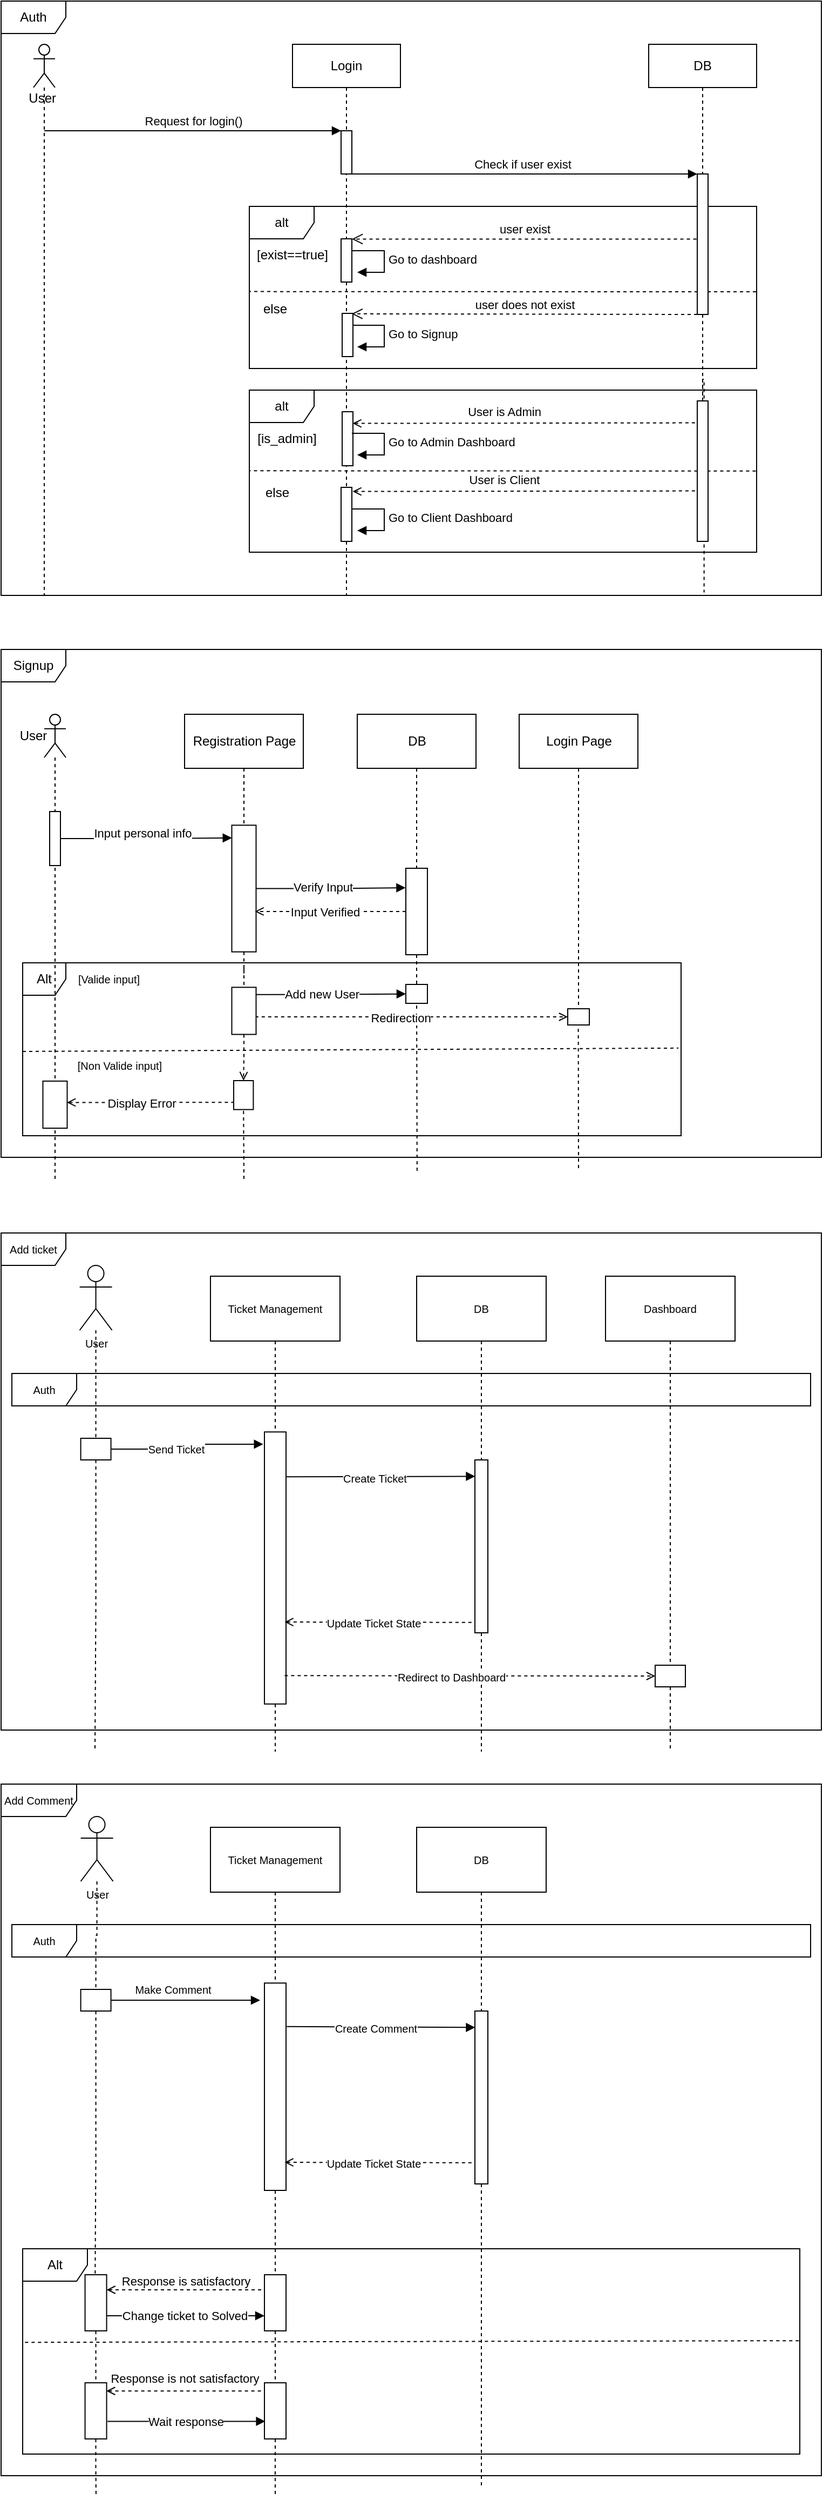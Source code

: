 <mxfile version="17.2.4" type="device"><diagram id="D93yoGIzsNj-QPoRx5Q-" name="Page-1"><mxGraphModel dx="1224" dy="961" grid="1" gridSize="10" guides="1" tooltips="1" connect="1" arrows="1" fold="1" page="1" pageScale="1" pageWidth="850" pageHeight="1100" math="0" shadow="0"><root><mxCell id="0"/><mxCell id="1" parent="0"/><mxCell id="fr99R5YtHrhZd5OjPUCi-148" value="" style="edgeStyle=orthogonalEdgeStyle;rounded=0;orthogonalLoop=1;jettySize=auto;html=1;dashed=1;fontSize=10;startArrow=none;startFill=0;endArrow=none;endFill=0;strokeWidth=1;" parent="1" source="fr99R5YtHrhZd5OjPUCi-134" target="fr99R5YtHrhZd5OjPUCi-147" edge="1"><mxGeometry relative="1" as="geometry"><mxPoint x="127" y="1780" as="targetPoint"/><mxPoint x="126.783" y="1270" as="sourcePoint"/></mxGeometry></mxCell><mxCell id="fr99R5YtHrhZd5OjPUCi-135" value="Add ticket" style="shape=umlFrame;whiteSpace=wrap;html=1;fontSize=10;" parent="1" vertex="1"><mxGeometry x="40" y="1180" width="760" height="460" as="geometry"/></mxCell><mxCell id="fr99R5YtHrhZd5OjPUCi-160" value="" style="endArrow=block;html=1;rounded=0;fontSize=10;strokeWidth=1;entryX=0.023;entryY=0.095;entryDx=0;entryDy=0;entryPerimeter=0;endFill=1;exitX=0.165;exitY=-0.006;exitDx=0;exitDy=0;exitPerimeter=0;" parent="1" source="fr99R5YtHrhZd5OjPUCi-149" target="fr99R5YtHrhZd5OjPUCi-154" edge="1"><mxGeometry width="50" height="50" relative="1" as="geometry"><mxPoint x="300" y="1410" as="sourcePoint"/><mxPoint x="380" y="1410" as="targetPoint"/></mxGeometry></mxCell><mxCell id="fr99R5YtHrhZd5OjPUCi-161" value="Create Ticket" style="edgeLabel;html=1;align=center;verticalAlign=middle;resizable=0;points=[];fontSize=10;" parent="fr99R5YtHrhZd5OjPUCi-160" vertex="1" connectable="0"><mxGeometry x="-0.141" y="-1" relative="1" as="geometry"><mxPoint x="7" as="offset"/></mxGeometry></mxCell><mxCell id="fr99R5YtHrhZd5OjPUCi-133" value="Auth" style="shape=umlFrame;whiteSpace=wrap;html=1;fontSize=10;" parent="1" vertex="1"><mxGeometry x="50" y="1310" width="740" height="30" as="geometry"/></mxCell><mxCell id="fr99R5YtHrhZd5OjPUCi-130" value="" style="endArrow=none;dashed=1;html=1;strokeWidth=1;rounded=0;fontSize=10;" parent="1" edge="1"><mxGeometry width="50" height="50" relative="1" as="geometry"><mxPoint x="265" y="1130" as="sourcePoint"/><mxPoint x="264.59" y="1061.5" as="targetPoint"/></mxGeometry></mxCell><mxCell id="fr99R5YtHrhZd5OjPUCi-132" value="" style="endArrow=none;dashed=1;html=1;strokeWidth=1;rounded=0;fontSize=10;" parent="1" edge="1"><mxGeometry width="50" height="50" relative="1" as="geometry"><mxPoint x="90" y="1130" as="sourcePoint"/><mxPoint x="90.0" y="1080" as="targetPoint"/></mxGeometry></mxCell><mxCell id="fr99R5YtHrhZd5OjPUCi-128" value="" style="endArrow=none;dashed=1;html=1;strokeWidth=1;rounded=0;fontSize=10;" parent="1" edge="1"><mxGeometry width="50" height="50" relative="1" as="geometry"><mxPoint x="425.43" y="1122.5" as="sourcePoint"/><mxPoint x="424.998" y="960" as="targetPoint"/></mxGeometry></mxCell><mxCell id="fr99R5YtHrhZd5OjPUCi-131" value="" style="endArrow=none;dashed=1;html=1;strokeWidth=1;rounded=0;fontSize=10;" parent="1" edge="1"><mxGeometry width="50" height="50" relative="1" as="geometry"><mxPoint x="575" y="1120" as="sourcePoint"/><mxPoint x="574.788" y="985.71" as="targetPoint"/></mxGeometry></mxCell><mxCell id="fr99R5YtHrhZd5OjPUCi-106" value="Alt" style="shape=umlFrame;whiteSpace=wrap;html=1;width=40;height=30;" parent="1" vertex="1"><mxGeometry x="60" y="930" width="610" height="160" as="geometry"/></mxCell><mxCell id="fr99R5YtHrhZd5OjPUCi-83" value="Signup" style="shape=umlFrame;whiteSpace=wrap;html=1;" parent="1" vertex="1"><mxGeometry x="40" y="640" width="760" height="470" as="geometry"/></mxCell><mxCell id="fr99R5YtHrhZd5OjPUCi-60" value="alt" style="shape=umlFrame;whiteSpace=wrap;html=1;" parent="1" vertex="1"><mxGeometry x="270" y="400" width="470" height="150" as="geometry"/></mxCell><mxCell id="fr99R5YtHrhZd5OjPUCi-59" value="Auth" style="shape=umlFrame;whiteSpace=wrap;html=1;" parent="1" vertex="1"><mxGeometry x="40" y="40" width="760" height="550" as="geometry"/></mxCell><mxCell id="fr99R5YtHrhZd5OjPUCi-42" value="alt" style="shape=umlFrame;whiteSpace=wrap;html=1;" parent="1" vertex="1"><mxGeometry x="270" y="230" width="470" height="150" as="geometry"/></mxCell><mxCell id="fr99R5YtHrhZd5OjPUCi-43" value="User&amp;nbsp;" style="shape=umlLifeline;participant=umlActor;perimeter=lifelinePerimeter;whiteSpace=wrap;html=1;container=1;collapsible=0;recursiveResize=0;verticalAlign=top;spacingTop=36;outlineConnect=0;" parent="1" vertex="1"><mxGeometry x="70" y="80" width="20" height="510" as="geometry"/></mxCell><mxCell id="fr99R5YtHrhZd5OjPUCi-44" value="Request for login()" style="html=1;verticalAlign=bottom;endArrow=block;entryX=0;entryY=0;rounded=0;" parent="1" target="fr99R5YtHrhZd5OjPUCi-46" edge="1"><mxGeometry relative="1" as="geometry"><mxPoint x="80" y="160" as="sourcePoint"/></mxGeometry></mxCell><mxCell id="fr99R5YtHrhZd5OjPUCi-45" value="Login" style="shape=umlLifeline;perimeter=lifelinePerimeter;whiteSpace=wrap;html=1;container=1;collapsible=0;recursiveResize=0;outlineConnect=0;" parent="1" vertex="1"><mxGeometry x="310" y="80" width="100" height="510" as="geometry"/></mxCell><mxCell id="fr99R5YtHrhZd5OjPUCi-46" value="" style="html=1;points=[];perimeter=orthogonalPerimeter;" parent="fr99R5YtHrhZd5OjPUCi-45" vertex="1"><mxGeometry x="45" y="80" width="10" height="40" as="geometry"/></mxCell><mxCell id="fr99R5YtHrhZd5OjPUCi-47" value="Go to dashboard" style="edgeStyle=orthogonalEdgeStyle;html=1;align=left;spacingLeft=2;endArrow=block;rounded=0;entryX=1;entryY=0;" parent="fr99R5YtHrhZd5OjPUCi-45" edge="1"><mxGeometry relative="1" as="geometry"><mxPoint x="55" y="191" as="sourcePoint"/><Array as="points"><mxPoint x="85" y="191"/><mxPoint x="85" y="211"/></Array><mxPoint x="60" y="211" as="targetPoint"/></mxGeometry></mxCell><mxCell id="fr99R5YtHrhZd5OjPUCi-48" value="" style="html=1;verticalAlign=bottom;endArrow=none;dashed=1;endSize=8;rounded=0;endFill=0;entryX=0.303;entryY=0.644;entryDx=0;entryDy=0;entryPerimeter=0;" parent="fr99R5YtHrhZd5OjPUCi-45" edge="1"><mxGeometry relative="1" as="geometry"><mxPoint x="429.5" y="229" as="sourcePoint"/><mxPoint x="-39.72" y="228.8" as="targetPoint"/><Array as="points"><mxPoint x="290" y="229"/></Array></mxGeometry></mxCell><mxCell id="fr99R5YtHrhZd5OjPUCi-49" value="Go to Signup" style="edgeStyle=orthogonalEdgeStyle;html=1;align=left;spacingLeft=2;endArrow=block;rounded=0;entryX=1;entryY=0;" parent="fr99R5YtHrhZd5OjPUCi-45" edge="1"><mxGeometry relative="1" as="geometry"><mxPoint x="55" y="260" as="sourcePoint"/><Array as="points"><mxPoint x="85" y="260"/></Array><mxPoint x="60" y="280" as="targetPoint"/></mxGeometry></mxCell><mxCell id="fr99R5YtHrhZd5OjPUCi-79" value="Go to Client Dashboard" style="edgeStyle=orthogonalEdgeStyle;html=1;align=left;spacingLeft=2;endArrow=block;rounded=0;entryX=1;entryY=0;" parent="fr99R5YtHrhZd5OjPUCi-45" edge="1"><mxGeometry relative="1" as="geometry"><mxPoint x="55" y="430" as="sourcePoint"/><Array as="points"><mxPoint x="85" y="430"/><mxPoint x="85" y="450"/></Array><mxPoint x="60" y="450" as="targetPoint"/></mxGeometry></mxCell><mxCell id="fr99R5YtHrhZd5OjPUCi-50" value="DB" style="shape=umlLifeline;perimeter=lifelinePerimeter;whiteSpace=wrap;html=1;container=1;collapsible=0;recursiveResize=0;outlineConnect=0;" parent="1" vertex="1"><mxGeometry x="640" y="80" width="100" height="330" as="geometry"/></mxCell><mxCell id="fr99R5YtHrhZd5OjPUCi-51" value="" style="html=1;points=[];perimeter=orthogonalPerimeter;" parent="fr99R5YtHrhZd5OjPUCi-50" vertex="1"><mxGeometry x="45" y="120" width="10" height="130" as="geometry"/></mxCell><mxCell id="fr99R5YtHrhZd5OjPUCi-52" value="Check if user exist" style="html=1;verticalAlign=bottom;endArrow=block;entryX=0;entryY=0;rounded=0;" parent="1" target="fr99R5YtHrhZd5OjPUCi-51" edge="1"><mxGeometry relative="1" as="geometry"><mxPoint x="360" y="200" as="sourcePoint"/></mxGeometry></mxCell><mxCell id="fr99R5YtHrhZd5OjPUCi-53" value="user exist" style="html=1;verticalAlign=bottom;endArrow=open;dashed=1;endSize=8;rounded=0;exitX=-0.074;exitY=0.463;exitDx=0;exitDy=0;exitPerimeter=0;" parent="1" source="fr99R5YtHrhZd5OjPUCi-51" target="fr99R5YtHrhZd5OjPUCi-54" edge="1"><mxGeometry relative="1" as="geometry"><mxPoint x="680" y="260" as="sourcePoint"/><mxPoint x="380" y="260" as="targetPoint"/></mxGeometry></mxCell><mxCell id="fr99R5YtHrhZd5OjPUCi-54" value="" style="html=1;points=[];perimeter=orthogonalPerimeter;" parent="1" vertex="1"><mxGeometry x="355" y="260" width="10" height="40" as="geometry"/></mxCell><mxCell id="fr99R5YtHrhZd5OjPUCi-55" value="[exist==true]" style="text;html=1;strokeColor=none;fillColor=none;align=center;verticalAlign=middle;whiteSpace=wrap;rounded=0;" parent="1" vertex="1"><mxGeometry x="280" y="260" width="60" height="30" as="geometry"/></mxCell><mxCell id="fr99R5YtHrhZd5OjPUCi-56" value="user does not exist" style="html=1;verticalAlign=bottom;endArrow=open;dashed=1;endSize=8;rounded=0;entryX=0.883;entryY=0.01;entryDx=0;entryDy=0;entryPerimeter=0;" parent="1" target="fr99R5YtHrhZd5OjPUCi-57" edge="1"><mxGeometry relative="1" as="geometry"><mxPoint x="685" y="330" as="sourcePoint"/><mxPoint x="360" y="330" as="targetPoint"/></mxGeometry></mxCell><mxCell id="fr99R5YtHrhZd5OjPUCi-57" value="" style="html=1;points=[];perimeter=orthogonalPerimeter;" parent="1" vertex="1"><mxGeometry x="356" y="329" width="10" height="40" as="geometry"/></mxCell><mxCell id="fr99R5YtHrhZd5OjPUCi-58" value="else" style="text;html=1;strokeColor=none;fillColor=none;align=center;verticalAlign=middle;whiteSpace=wrap;rounded=0;" parent="1" vertex="1"><mxGeometry x="278" y="310" width="32" height="30" as="geometry"/></mxCell><mxCell id="fr99R5YtHrhZd5OjPUCi-61" value="" style="rounded=0;whiteSpace=wrap;html=1;rotation=90;" parent="1" vertex="1"><mxGeometry x="336" y="440" width="50" height="10" as="geometry"/></mxCell><mxCell id="fr99R5YtHrhZd5OjPUCi-62" value="" style="html=1;verticalAlign=bottom;endArrow=none;dashed=1;endSize=8;rounded=0;endFill=0;entryX=0.303;entryY=0.644;entryDx=0;entryDy=0;entryPerimeter=0;" parent="1" edge="1"><mxGeometry relative="1" as="geometry"><mxPoint x="739.22" y="474.86" as="sourcePoint"/><mxPoint x="270" y="474.66" as="targetPoint"/><Array as="points"><mxPoint x="599.72" y="474.86"/></Array></mxGeometry></mxCell><mxCell id="fr99R5YtHrhZd5OjPUCi-66" value="" style="edgeStyle=orthogonalEdgeStyle;rounded=0;orthogonalLoop=1;jettySize=auto;html=1;endArrow=none;endFill=0;dashed=1;entryX=0.857;entryY=0.995;entryDx=0;entryDy=0;entryPerimeter=0;" parent="1" source="fr99R5YtHrhZd5OjPUCi-64" target="fr99R5YtHrhZd5OjPUCi-59" edge="1"><mxGeometry relative="1" as="geometry"><mxPoint x="690" y="580" as="targetPoint"/></mxGeometry></mxCell><mxCell id="fr99R5YtHrhZd5OjPUCi-64" value="" style="html=1;points=[];perimeter=orthogonalPerimeter;" parent="1" vertex="1"><mxGeometry x="685" y="410" width="10" height="130" as="geometry"/></mxCell><mxCell id="fr99R5YtHrhZd5OjPUCi-67" value="" style="rounded=0;whiteSpace=wrap;html=1;rotation=90;" parent="1" vertex="1"><mxGeometry x="335" y="510" width="50" height="10" as="geometry"/></mxCell><mxCell id="fr99R5YtHrhZd5OjPUCi-68" value="[is_admin]" style="text;html=1;strokeColor=none;fillColor=none;align=center;verticalAlign=middle;whiteSpace=wrap;rounded=0;" parent="1" vertex="1"><mxGeometry x="275" y="430" width="60" height="30" as="geometry"/></mxCell><mxCell id="fr99R5YtHrhZd5OjPUCi-69" value="" style="endArrow=none;dashed=1;html=1;strokeWidth=1;rounded=0;exitX=0.216;exitY=0.029;exitDx=0;exitDy=0;exitPerimeter=0;entryX=-0.019;entryY=0.156;entryDx=0;entryDy=0;entryPerimeter=0;startArrow=open;startFill=0;" parent="1" source="fr99R5YtHrhZd5OjPUCi-61" target="fr99R5YtHrhZd5OjPUCi-64" edge="1"><mxGeometry width="50" height="50" relative="1" as="geometry"><mxPoint x="550" y="470" as="sourcePoint"/><mxPoint x="680" y="430" as="targetPoint"/><Array as="points"/></mxGeometry></mxCell><mxCell id="fr99R5YtHrhZd5OjPUCi-70" value="User is Admin" style="edgeLabel;html=1;align=center;verticalAlign=middle;resizable=0;points=[];" parent="fr99R5YtHrhZd5OjPUCi-69" vertex="1" connectable="0"><mxGeometry x="-0.174" y="-2" relative="1" as="geometry"><mxPoint x="8" y="-13" as="offset"/></mxGeometry></mxCell><mxCell id="fr99R5YtHrhZd5OjPUCi-71" value="Go to Admin Dashboard" style="edgeStyle=orthogonalEdgeStyle;html=1;align=left;spacingLeft=2;endArrow=block;rounded=0;entryX=1;entryY=0;" parent="1" edge="1"><mxGeometry relative="1" as="geometry"><mxPoint x="365" y="440" as="sourcePoint"/><Array as="points"><mxPoint x="395" y="440"/><mxPoint x="395" y="460"/></Array><mxPoint x="370" y="460" as="targetPoint"/></mxGeometry></mxCell><mxCell id="fr99R5YtHrhZd5OjPUCi-75" value="" style="endArrow=none;dashed=1;html=1;strokeWidth=1;rounded=0;exitX=0.216;exitY=0.029;exitDx=0;exitDy=0;exitPerimeter=0;entryX=-0.019;entryY=0.156;entryDx=0;entryDy=0;entryPerimeter=0;startArrow=open;startFill=0;" parent="1" edge="1"><mxGeometry width="50" height="50" relative="1" as="geometry"><mxPoint x="365.71" y="493.8" as="sourcePoint"/><mxPoint x="684.81" y="493.28" as="targetPoint"/><Array as="points"/></mxGeometry></mxCell><mxCell id="fr99R5YtHrhZd5OjPUCi-76" value="User is Client" style="edgeLabel;html=1;align=center;verticalAlign=middle;resizable=0;points=[];" parent="fr99R5YtHrhZd5OjPUCi-75" vertex="1" connectable="0"><mxGeometry x="-0.174" y="-2" relative="1" as="geometry"><mxPoint x="8" y="-13" as="offset"/></mxGeometry></mxCell><mxCell id="fr99R5YtHrhZd5OjPUCi-78" value="else" style="text;html=1;strokeColor=none;fillColor=none;align=center;verticalAlign=middle;whiteSpace=wrap;rounded=0;" parent="1" vertex="1"><mxGeometry x="280" y="480" width="32" height="30" as="geometry"/></mxCell><mxCell id="fr99R5YtHrhZd5OjPUCi-95" value="" style="edgeStyle=orthogonalEdgeStyle;rounded=0;orthogonalLoop=1;jettySize=auto;html=1;dashed=1;startArrow=none;startFill=0;endArrow=none;endFill=0;strokeWidth=1;" parent="1" source="fr99R5YtHrhZd5OjPUCi-85" target="fr99R5YtHrhZd5OjPUCi-94" edge="1"><mxGeometry relative="1" as="geometry"/></mxCell><mxCell id="fr99R5YtHrhZd5OjPUCi-85" value="Registration Page" style="html=1;" parent="1" vertex="1"><mxGeometry x="210" y="700" width="110" height="50" as="geometry"/></mxCell><mxCell id="fr99R5YtHrhZd5OjPUCi-97" value="" style="edgeStyle=orthogonalEdgeStyle;rounded=0;orthogonalLoop=1;jettySize=auto;html=1;dashed=1;startArrow=none;startFill=0;endArrow=none;endFill=0;strokeWidth=1;" parent="1" source="fr99R5YtHrhZd5OjPUCi-86" target="fr99R5YtHrhZd5OjPUCi-96" edge="1"><mxGeometry relative="1" as="geometry"/></mxCell><mxCell id="fr99R5YtHrhZd5OjPUCi-86" value="DB" style="html=1;" parent="1" vertex="1"><mxGeometry x="370" y="700" width="110" height="50" as="geometry"/></mxCell><mxCell id="fr99R5YtHrhZd5OjPUCi-118" value="" style="edgeStyle=orthogonalEdgeStyle;rounded=0;orthogonalLoop=1;jettySize=auto;html=1;dashed=1;startArrow=none;startFill=0;endArrow=none;endFill=0;strokeWidth=1;" parent="1" source="fr99R5YtHrhZd5OjPUCi-87" target="fr99R5YtHrhZd5OjPUCi-117" edge="1"><mxGeometry relative="1" as="geometry"/></mxCell><mxCell id="fr99R5YtHrhZd5OjPUCi-87" value="Login Page" style="html=1;" parent="1" vertex="1"><mxGeometry x="520" y="700" width="110" height="50" as="geometry"/></mxCell><mxCell id="fr99R5YtHrhZd5OjPUCi-82" value="" style="shape=umlLifeline;participant=umlActor;perimeter=lifelinePerimeter;whiteSpace=wrap;html=1;container=1;collapsible=0;recursiveResize=0;verticalAlign=top;spacingTop=36;outlineConnect=0;" parent="1" vertex="1"><mxGeometry x="80" y="700" width="20" height="340" as="geometry"/></mxCell><mxCell id="fr99R5YtHrhZd5OjPUCi-89" value="" style="rounded=0;whiteSpace=wrap;html=1;rotation=90;" parent="fr99R5YtHrhZd5OjPUCi-82" vertex="1"><mxGeometry x="-15" y="110" width="50" height="10" as="geometry"/></mxCell><mxCell id="fr99R5YtHrhZd5OjPUCi-90" value="User" style="text;html=1;strokeColor=none;fillColor=none;align=center;verticalAlign=middle;whiteSpace=wrap;rounded=0;" parent="1" vertex="1"><mxGeometry x="50" y="710" width="40" height="20" as="geometry"/></mxCell><mxCell id="fr99R5YtHrhZd5OjPUCi-102" style="edgeStyle=orthogonalEdgeStyle;rounded=0;orthogonalLoop=1;jettySize=auto;html=1;startArrow=none;startFill=0;endArrow=block;endFill=1;strokeWidth=1;entryX=0.225;entryY=1.013;entryDx=0;entryDy=0;entryPerimeter=0;" parent="1" source="fr99R5YtHrhZd5OjPUCi-94" target="fr99R5YtHrhZd5OjPUCi-96" edge="1"><mxGeometry relative="1" as="geometry"><mxPoint x="410" y="861" as="targetPoint"/></mxGeometry></mxCell><mxCell id="fr99R5YtHrhZd5OjPUCi-103" value="Verify Input" style="edgeLabel;html=1;align=center;verticalAlign=middle;resizable=0;points=[];" parent="fr99R5YtHrhZd5OjPUCi-102" vertex="1" connectable="0"><mxGeometry x="-0.115" y="2" relative="1" as="geometry"><mxPoint as="offset"/></mxGeometry></mxCell><mxCell id="fr99R5YtHrhZd5OjPUCi-110" style="edgeStyle=orthogonalEdgeStyle;rounded=0;orthogonalLoop=1;jettySize=auto;html=1;dashed=1;startArrow=none;startFill=0;endArrow=none;endFill=0;strokeWidth=1;" parent="1" source="fr99R5YtHrhZd5OjPUCi-94" target="fr99R5YtHrhZd5OjPUCi-109" edge="1"><mxGeometry relative="1" as="geometry"/></mxCell><mxCell id="fr99R5YtHrhZd5OjPUCi-94" value="" style="html=1;rotation=90;" parent="1" vertex="1"><mxGeometry x="206.41" y="850" width="117.18" height="22.5" as="geometry"/></mxCell><mxCell id="fr99R5YtHrhZd5OjPUCi-104" style="edgeStyle=orthogonalEdgeStyle;rounded=0;orthogonalLoop=1;jettySize=auto;html=1;entryX=0.681;entryY=0.046;entryDx=0;entryDy=0;entryPerimeter=0;startArrow=none;startFill=0;endArrow=open;endFill=0;strokeWidth=1;dashed=1;" parent="1" source="fr99R5YtHrhZd5OjPUCi-96" target="fr99R5YtHrhZd5OjPUCi-94" edge="1"><mxGeometry relative="1" as="geometry"/></mxCell><mxCell id="fr99R5YtHrhZd5OjPUCi-105" value="Input Verified" style="edgeLabel;html=1;align=center;verticalAlign=middle;resizable=0;points=[];" parent="fr99R5YtHrhZd5OjPUCi-104" vertex="1" connectable="0"><mxGeometry x="0.099" y="2" relative="1" as="geometry"><mxPoint x="2" y="-2" as="offset"/></mxGeometry></mxCell><mxCell id="fr99R5YtHrhZd5OjPUCi-115" value="" style="edgeStyle=orthogonalEdgeStyle;rounded=0;orthogonalLoop=1;jettySize=auto;html=1;startArrow=none;startFill=0;endArrow=none;endFill=0;strokeWidth=1;dashed=1;" parent="1" source="fr99R5YtHrhZd5OjPUCi-96" target="fr99R5YtHrhZd5OjPUCi-112" edge="1"><mxGeometry relative="1" as="geometry"/></mxCell><mxCell id="fr99R5YtHrhZd5OjPUCi-96" value="" style="html=1;rotation=90;" parent="1" vertex="1"><mxGeometry x="385" y="872.5" width="80" height="20" as="geometry"/></mxCell><mxCell id="fr99R5YtHrhZd5OjPUCi-100" style="edgeStyle=orthogonalEdgeStyle;rounded=0;orthogonalLoop=1;jettySize=auto;html=1;entryX=0.1;entryY=0.994;entryDx=0;entryDy=0;entryPerimeter=0;startArrow=none;startFill=0;endArrow=block;endFill=1;strokeWidth=1;" parent="1" source="fr99R5YtHrhZd5OjPUCi-89" target="fr99R5YtHrhZd5OjPUCi-94" edge="1"><mxGeometry relative="1" as="geometry"/></mxCell><mxCell id="fr99R5YtHrhZd5OjPUCi-101" value="Input personal info" style="edgeLabel;html=1;align=center;verticalAlign=middle;resizable=0;points=[];" parent="fr99R5YtHrhZd5OjPUCi-100" vertex="1" connectable="0"><mxGeometry x="-0.368" y="2" relative="1" as="geometry"><mxPoint x="25" y="-3" as="offset"/></mxGeometry></mxCell><mxCell id="fr99R5YtHrhZd5OjPUCi-107" value="" style="endArrow=none;dashed=1;html=1;strokeWidth=1;rounded=0;entryX=0.996;entryY=0.469;entryDx=0;entryDy=0;entryPerimeter=0;" parent="1" edge="1"><mxGeometry width="50" height="50" relative="1" as="geometry"><mxPoint x="60" y="1012" as="sourcePoint"/><mxPoint x="667.56" y="1008.9" as="targetPoint"/></mxGeometry></mxCell><mxCell id="fr99R5YtHrhZd5OjPUCi-108" value="[Valide input]" style="text;html=1;strokeColor=none;fillColor=none;align=center;verticalAlign=middle;whiteSpace=wrap;rounded=0;fontSize=10;" parent="1" vertex="1"><mxGeometry x="100" y="930" width="80" height="30" as="geometry"/></mxCell><mxCell id="fr99R5YtHrhZd5OjPUCi-113" style="edgeStyle=orthogonalEdgeStyle;rounded=0;orthogonalLoop=1;jettySize=auto;html=1;entryX=0.5;entryY=1;entryDx=0;entryDy=0;startArrow=none;startFill=0;endArrow=block;endFill=1;strokeWidth=1;exitX=0.153;exitY=-0.012;exitDx=0;exitDy=0;exitPerimeter=0;" parent="1" source="fr99R5YtHrhZd5OjPUCi-109" target="fr99R5YtHrhZd5OjPUCi-112" edge="1"><mxGeometry relative="1" as="geometry"><mxPoint x="280" y="960" as="sourcePoint"/><Array as="points"><mxPoint x="348" y="959"/></Array></mxGeometry></mxCell><mxCell id="fr99R5YtHrhZd5OjPUCi-114" value="Add new User" style="edgeLabel;html=1;align=center;verticalAlign=middle;resizable=0;points=[];" parent="fr99R5YtHrhZd5OjPUCi-113" vertex="1" connectable="0"><mxGeometry x="-0.13" y="1" relative="1" as="geometry"><mxPoint as="offset"/></mxGeometry></mxCell><mxCell id="fr99R5YtHrhZd5OjPUCi-119" style="edgeStyle=orthogonalEdgeStyle;rounded=0;orthogonalLoop=1;jettySize=auto;html=1;entryX=0.5;entryY=1;entryDx=0;entryDy=0;dashed=1;startArrow=none;startFill=0;endArrow=open;endFill=0;strokeWidth=1;exitX=0.627;exitY=0.038;exitDx=0;exitDy=0;exitPerimeter=0;" parent="1" source="fr99R5YtHrhZd5OjPUCi-109" target="fr99R5YtHrhZd5OjPUCi-117" edge="1"><mxGeometry relative="1" as="geometry"/></mxCell><mxCell id="fr99R5YtHrhZd5OjPUCi-120" value="Redirection" style="edgeLabel;html=1;align=center;verticalAlign=middle;resizable=0;points=[];" parent="fr99R5YtHrhZd5OjPUCi-119" vertex="1" connectable="0"><mxGeometry x="-0.075" y="-1" relative="1" as="geometry"><mxPoint as="offset"/></mxGeometry></mxCell><mxCell id="fr99R5YtHrhZd5OjPUCi-124" value="" style="edgeStyle=orthogonalEdgeStyle;rounded=0;orthogonalLoop=1;jettySize=auto;html=1;dashed=1;startArrow=none;startFill=0;endArrow=open;endFill=0;strokeWidth=1;" parent="1" source="fr99R5YtHrhZd5OjPUCi-109" target="fr99R5YtHrhZd5OjPUCi-123" edge="1"><mxGeometry relative="1" as="geometry"/></mxCell><mxCell id="fr99R5YtHrhZd5OjPUCi-109" value="" style="html=1;rotation=90;" parent="1" vertex="1"><mxGeometry x="243.21" y="963.21" width="43.59" height="22.5" as="geometry"/></mxCell><mxCell id="fr99R5YtHrhZd5OjPUCi-112" value="" style="html=1;rotation=90;" parent="1" vertex="1"><mxGeometry x="416.25" y="948.75" width="17.5" height="20" as="geometry"/></mxCell><mxCell id="fr99R5YtHrhZd5OjPUCi-117" value="" style="html=1;rotation=90;" parent="1" vertex="1"><mxGeometry x="567.5" y="970" width="15" height="20" as="geometry"/></mxCell><mxCell id="fr99R5YtHrhZd5OjPUCi-125" style="edgeStyle=orthogonalEdgeStyle;rounded=0;orthogonalLoop=1;jettySize=auto;html=1;entryX=0.75;entryY=1;entryDx=0;entryDy=0;dashed=1;startArrow=open;startFill=0;endArrow=none;endFill=0;strokeWidth=1;exitX=0.454;exitY=0.012;exitDx=0;exitDy=0;exitPerimeter=0;" parent="1" source="fr99R5YtHrhZd5OjPUCi-121" target="fr99R5YtHrhZd5OjPUCi-123" edge="1"><mxGeometry relative="1" as="geometry"/></mxCell><mxCell id="fr99R5YtHrhZd5OjPUCi-126" value="Display Error" style="edgeLabel;html=1;align=center;verticalAlign=middle;resizable=0;points=[];" parent="fr99R5YtHrhZd5OjPUCi-125" vertex="1" connectable="0"><mxGeometry x="-0.11" y="-1" relative="1" as="geometry"><mxPoint as="offset"/></mxGeometry></mxCell><mxCell id="fr99R5YtHrhZd5OjPUCi-121" value="" style="html=1;rotation=90;" parent="1" vertex="1"><mxGeometry x="68.2" y="1050" width="43.59" height="22.5" as="geometry"/></mxCell><mxCell id="fr99R5YtHrhZd5OjPUCi-123" value="" style="html=1;rotation=90;" parent="1" vertex="1"><mxGeometry x="251.21" y="1043.29" width="26.79" height="18.21" as="geometry"/></mxCell><mxCell id="fr99R5YtHrhZd5OjPUCi-127" value="[Non Valide input]" style="text;html=1;strokeColor=none;fillColor=none;align=center;verticalAlign=middle;whiteSpace=wrap;rounded=0;fontSize=10;" parent="1" vertex="1"><mxGeometry x="100" y="1010" width="100" height="30" as="geometry"/></mxCell><mxCell id="fr99R5YtHrhZd5OjPUCi-137" style="edgeStyle=orthogonalEdgeStyle;rounded=0;orthogonalLoop=1;jettySize=auto;html=1;dashed=1;fontSize=10;startArrow=none;startFill=0;endArrow=none;endFill=0;strokeWidth=1;" parent="1" source="fr99R5YtHrhZd5OjPUCi-147" edge="1"><mxGeometry relative="1" as="geometry"><mxPoint x="127" y="1660" as="targetPoint"/></mxGeometry></mxCell><mxCell id="fr99R5YtHrhZd5OjPUCi-141" style="edgeStyle=orthogonalEdgeStyle;rounded=0;orthogonalLoop=1;jettySize=auto;html=1;dashed=1;fontSize=10;startArrow=none;startFill=0;endArrow=none;endFill=0;strokeWidth=1;" parent="1" source="fr99R5YtHrhZd5OjPUCi-149" edge="1"><mxGeometry relative="1" as="geometry"><mxPoint x="294" y="1660" as="targetPoint"/></mxGeometry></mxCell><mxCell id="fr99R5YtHrhZd5OjPUCi-138" value="Ticket Management" style="rounded=0;whiteSpace=wrap;html=1;fontSize=10;" parent="1" vertex="1"><mxGeometry x="234" y="1220" width="120" height="60" as="geometry"/></mxCell><mxCell id="fr99R5YtHrhZd5OjPUCi-142" style="edgeStyle=orthogonalEdgeStyle;rounded=0;orthogonalLoop=1;jettySize=auto;html=1;dashed=1;fontSize=10;startArrow=none;startFill=0;endArrow=none;endFill=0;strokeWidth=1;" parent="1" source="fr99R5YtHrhZd5OjPUCi-154" edge="1"><mxGeometry relative="1" as="geometry"><mxPoint x="485" y="1660" as="targetPoint"/></mxGeometry></mxCell><mxCell id="fr99R5YtHrhZd5OjPUCi-139" value="DB" style="rounded=0;whiteSpace=wrap;html=1;fontSize=10;" parent="1" vertex="1"><mxGeometry x="425" y="1220" width="120" height="60" as="geometry"/></mxCell><mxCell id="fr99R5YtHrhZd5OjPUCi-143" style="edgeStyle=orthogonalEdgeStyle;rounded=0;orthogonalLoop=1;jettySize=auto;html=1;dashed=1;fontSize=10;startArrow=none;startFill=0;endArrow=none;endFill=0;strokeWidth=1;" parent="1" source="fr99R5YtHrhZd5OjPUCi-170" edge="1"><mxGeometry relative="1" as="geometry"><mxPoint x="660" y="1660" as="targetPoint"/></mxGeometry></mxCell><mxCell id="fr99R5YtHrhZd5OjPUCi-140" value="Dashboard" style="rounded=0;whiteSpace=wrap;html=1;fontSize=10;" parent="1" vertex="1"><mxGeometry x="600" y="1220" width="120" height="60" as="geometry"/></mxCell><mxCell id="fr99R5YtHrhZd5OjPUCi-151" style="edgeStyle=orthogonalEdgeStyle;rounded=0;orthogonalLoop=1;jettySize=auto;html=1;entryX=0.045;entryY=1.057;entryDx=0;entryDy=0;entryPerimeter=0;fontSize=10;startArrow=none;startFill=0;endArrow=block;endFill=1;strokeWidth=1;" parent="1" source="fr99R5YtHrhZd5OjPUCi-147" target="fr99R5YtHrhZd5OjPUCi-149" edge="1"><mxGeometry relative="1" as="geometry"/></mxCell><mxCell id="fr99R5YtHrhZd5OjPUCi-152" value="Send Ticket" style="edgeLabel;html=1;align=center;verticalAlign=middle;resizable=0;points=[];fontSize=10;" parent="fr99R5YtHrhZd5OjPUCi-151" vertex="1" connectable="0"><mxGeometry x="-0.598" y="2" relative="1" as="geometry"><mxPoint x="30" y="2" as="offset"/></mxGeometry></mxCell><mxCell id="fr99R5YtHrhZd5OjPUCi-147" value="" style="rounded=0;whiteSpace=wrap;html=1;fontSize=10;" parent="1" vertex="1"><mxGeometry x="113.79" y="1370" width="28" height="20" as="geometry"/></mxCell><mxCell id="fr99R5YtHrhZd5OjPUCi-149" value="" style="rounded=0;whiteSpace=wrap;html=1;fontSize=10;rotation=90;" parent="1" vertex="1"><mxGeometry x="168.13" y="1480" width="251.75" height="20" as="geometry"/></mxCell><mxCell id="fr99R5YtHrhZd5OjPUCi-150" value="" style="edgeStyle=orthogonalEdgeStyle;rounded=0;orthogonalLoop=1;jettySize=auto;html=1;dashed=1;fontSize=10;startArrow=none;startFill=0;endArrow=none;endFill=0;strokeWidth=1;" parent="1" source="fr99R5YtHrhZd5OjPUCi-138" target="fr99R5YtHrhZd5OjPUCi-149" edge="1"><mxGeometry relative="1" as="geometry"><mxPoint x="294" y="1740" as="targetPoint"/><mxPoint x="294" y="1280" as="sourcePoint"/></mxGeometry></mxCell><mxCell id="fr99R5YtHrhZd5OjPUCi-154" value="" style="rounded=0;whiteSpace=wrap;html=1;fontSize=10;" parent="1" vertex="1"><mxGeometry x="479" y="1390" width="12" height="160" as="geometry"/></mxCell><mxCell id="fr99R5YtHrhZd5OjPUCi-155" value="" style="edgeStyle=orthogonalEdgeStyle;rounded=0;orthogonalLoop=1;jettySize=auto;html=1;dashed=1;fontSize=10;startArrow=none;startFill=0;endArrow=none;endFill=0;strokeWidth=1;" parent="1" source="fr99R5YtHrhZd5OjPUCi-139" target="fr99R5YtHrhZd5OjPUCi-154" edge="1"><mxGeometry relative="1" as="geometry"><mxPoint x="485" y="1730" as="targetPoint"/><mxPoint x="485" y="1280" as="sourcePoint"/></mxGeometry></mxCell><mxCell id="fr99R5YtHrhZd5OjPUCi-166" value="" style="endArrow=none;html=1;rounded=0;fontSize=10;strokeWidth=1;exitX=0.154;exitY=0.052;exitDx=0;exitDy=0;exitPerimeter=0;entryX=0.023;entryY=0.095;entryDx=0;entryDy=0;entryPerimeter=0;endFill=0;startArrow=open;startFill=0;dashed=1;" parent="1" edge="1"><mxGeometry width="50" height="50" relative="1" as="geometry"><mxPoint x="302.68" y="1540.004" as="sourcePoint"/><mxPoint x="478.996" y="1540.4" as="targetPoint"/></mxGeometry></mxCell><mxCell id="fr99R5YtHrhZd5OjPUCi-167" value="Update Ticket State" style="edgeLabel;html=1;align=center;verticalAlign=middle;resizable=0;points=[];fontSize=10;" parent="fr99R5YtHrhZd5OjPUCi-166" vertex="1" connectable="0"><mxGeometry x="-0.141" y="-1" relative="1" as="geometry"><mxPoint x="7" as="offset"/></mxGeometry></mxCell><mxCell id="fr99R5YtHrhZd5OjPUCi-170" value="" style="rounded=0;whiteSpace=wrap;html=1;fontSize=10;" parent="1" vertex="1"><mxGeometry x="646" y="1580" width="28" height="20" as="geometry"/></mxCell><mxCell id="fr99R5YtHrhZd5OjPUCi-171" value="" style="edgeStyle=orthogonalEdgeStyle;rounded=0;orthogonalLoop=1;jettySize=auto;html=1;dashed=1;fontSize=10;startArrow=none;startFill=0;endArrow=none;endFill=0;strokeWidth=1;" parent="1" source="fr99R5YtHrhZd5OjPUCi-140" target="fr99R5YtHrhZd5OjPUCi-170" edge="1"><mxGeometry relative="1" as="geometry"><mxPoint x="660" y="1730" as="targetPoint"/><mxPoint x="660" y="1280" as="sourcePoint"/></mxGeometry></mxCell><mxCell id="fr99R5YtHrhZd5OjPUCi-172" value="" style="endArrow=open;html=1;rounded=0;fontSize=10;strokeWidth=1;exitX=0.154;exitY=0.052;exitDx=0;exitDy=0;exitPerimeter=0;entryX=0;entryY=0.5;entryDx=0;entryDy=0;endFill=0;startArrow=none;startFill=0;dashed=1;" parent="1" target="fr99R5YtHrhZd5OjPUCi-170" edge="1"><mxGeometry width="50" height="50" relative="1" as="geometry"><mxPoint x="302.68" y="1589.644" as="sourcePoint"/><mxPoint x="478.996" y="1590.04" as="targetPoint"/></mxGeometry></mxCell><mxCell id="fr99R5YtHrhZd5OjPUCi-173" value="Redirect to Dashboard" style="edgeLabel;html=1;align=center;verticalAlign=middle;resizable=0;points=[];fontSize=10;" parent="fr99R5YtHrhZd5OjPUCi-172" vertex="1" connectable="0"><mxGeometry x="-0.141" y="-1" relative="1" as="geometry"><mxPoint x="7" as="offset"/></mxGeometry></mxCell><mxCell id="fr99R5YtHrhZd5OjPUCi-175" value="Add Comment" style="shape=umlFrame;whiteSpace=wrap;html=1;fontSize=10;width=70;height=30;" parent="1" vertex="1"><mxGeometry x="40" y="1690" width="760" height="640" as="geometry"/></mxCell><mxCell id="fr99R5YtHrhZd5OjPUCi-176" value="" style="endArrow=block;html=1;rounded=0;fontSize=10;strokeWidth=1;entryX=0.023;entryY=0.095;entryDx=0;entryDy=0;entryPerimeter=0;endFill=1;exitX=0.21;exitY=-0.035;exitDx=0;exitDy=0;exitPerimeter=0;" parent="1" source="fr99R5YtHrhZd5OjPUCi-191" target="fr99R5YtHrhZd5OjPUCi-193" edge="1"><mxGeometry width="50" height="50" relative="1" as="geometry"><mxPoint x="300" y="1920" as="sourcePoint"/><mxPoint x="380" y="1920" as="targetPoint"/></mxGeometry></mxCell><mxCell id="fr99R5YtHrhZd5OjPUCi-177" value="Create Comment" style="edgeLabel;html=1;align=center;verticalAlign=middle;resizable=0;points=[];fontSize=10;" parent="fr99R5YtHrhZd5OjPUCi-176" vertex="1" connectable="0"><mxGeometry x="-0.141" y="-1" relative="1" as="geometry"><mxPoint x="7" as="offset"/></mxGeometry></mxCell><mxCell id="fr99R5YtHrhZd5OjPUCi-178" value="Auth" style="shape=umlFrame;whiteSpace=wrap;html=1;fontSize=10;" parent="1" vertex="1"><mxGeometry x="50" y="1820" width="740" height="30" as="geometry"/></mxCell><mxCell id="fr99R5YtHrhZd5OjPUCi-179" style="edgeStyle=orthogonalEdgeStyle;rounded=0;orthogonalLoop=1;jettySize=auto;html=1;dashed=1;fontSize=10;startArrow=none;startFill=0;endArrow=none;endFill=0;strokeWidth=1;" parent="1" source="fr99R5YtHrhZd5OjPUCi-189" edge="1"><mxGeometry relative="1" as="geometry"><mxPoint x="127" y="2170.0" as="targetPoint"/></mxGeometry></mxCell><mxCell id="fr99R5YtHrhZd5OjPUCi-180" value="User" style="shape=umlActor;verticalLabelPosition=bottom;verticalAlign=top;html=1;fontSize=10;" parent="1" vertex="1"><mxGeometry x="113.79" y="1720" width="30" height="60" as="geometry"/></mxCell><mxCell id="fr99R5YtHrhZd5OjPUCi-181" style="edgeStyle=orthogonalEdgeStyle;rounded=0;orthogonalLoop=1;jettySize=auto;html=1;dashed=1;fontSize=10;startArrow=none;startFill=0;endArrow=none;endFill=0;strokeWidth=1;" parent="1" source="fr99R5YtHrhZd5OjPUCi-191" edge="1"><mxGeometry relative="1" as="geometry"><mxPoint x="294" y="2170.0" as="targetPoint"/></mxGeometry></mxCell><mxCell id="fr99R5YtHrhZd5OjPUCi-182" value="Ticket Management" style="rounded=0;whiteSpace=wrap;html=1;fontSize=10;" parent="1" vertex="1"><mxGeometry x="234" y="1730" width="120" height="60" as="geometry"/></mxCell><mxCell id="fr99R5YtHrhZd5OjPUCi-183" style="edgeStyle=orthogonalEdgeStyle;rounded=0;orthogonalLoop=1;jettySize=auto;html=1;dashed=1;fontSize=10;startArrow=none;startFill=0;endArrow=none;endFill=0;strokeWidth=1;" parent="1" source="fr99R5YtHrhZd5OjPUCi-193" edge="1"><mxGeometry relative="1" as="geometry"><mxPoint x="485" y="2340" as="targetPoint"/></mxGeometry></mxCell><mxCell id="fr99R5YtHrhZd5OjPUCi-184" value="DB" style="rounded=0;whiteSpace=wrap;html=1;fontSize=10;" parent="1" vertex="1"><mxGeometry x="425" y="1730" width="120" height="60" as="geometry"/></mxCell><mxCell id="fr99R5YtHrhZd5OjPUCi-187" style="edgeStyle=orthogonalEdgeStyle;rounded=0;orthogonalLoop=1;jettySize=auto;html=1;fontSize=10;startArrow=none;startFill=0;endArrow=block;endFill=1;strokeWidth=1;" parent="1" source="fr99R5YtHrhZd5OjPUCi-189" edge="1"><mxGeometry relative="1" as="geometry"><mxPoint x="280" y="1890" as="targetPoint"/></mxGeometry></mxCell><mxCell id="fr99R5YtHrhZd5OjPUCi-188" value="Make Comment" style="edgeLabel;html=1;align=center;verticalAlign=middle;resizable=0;points=[];fontSize=10;" parent="fr99R5YtHrhZd5OjPUCi-187" vertex="1" connectable="0"><mxGeometry x="-0.598" y="2" relative="1" as="geometry"><mxPoint x="29" y="-8" as="offset"/></mxGeometry></mxCell><mxCell id="fr99R5YtHrhZd5OjPUCi-189" value="" style="rounded=0;whiteSpace=wrap;html=1;fontSize=10;" parent="1" vertex="1"><mxGeometry x="113.79" y="1880" width="28" height="20" as="geometry"/></mxCell><mxCell id="fr99R5YtHrhZd5OjPUCi-190" value="" style="edgeStyle=orthogonalEdgeStyle;rounded=0;orthogonalLoop=1;jettySize=auto;html=1;dashed=1;fontSize=10;startArrow=none;startFill=0;endArrow=none;endFill=0;strokeWidth=1;" parent="1" source="fr99R5YtHrhZd5OjPUCi-180" target="fr99R5YtHrhZd5OjPUCi-189" edge="1"><mxGeometry relative="1" as="geometry"><mxPoint x="127" y="2290" as="targetPoint"/><mxPoint x="126.783" y="1780" as="sourcePoint"/></mxGeometry></mxCell><mxCell id="fr99R5YtHrhZd5OjPUCi-191" value="" style="rounded=0;whiteSpace=wrap;html=1;fontSize=10;rotation=90;" parent="1" vertex="1"><mxGeometry x="198.07" y="1960.06" width="191.87" height="20" as="geometry"/></mxCell><mxCell id="fr99R5YtHrhZd5OjPUCi-192" value="" style="edgeStyle=orthogonalEdgeStyle;rounded=0;orthogonalLoop=1;jettySize=auto;html=1;dashed=1;fontSize=10;startArrow=none;startFill=0;endArrow=none;endFill=0;strokeWidth=1;" parent="1" source="fr99R5YtHrhZd5OjPUCi-182" target="fr99R5YtHrhZd5OjPUCi-191" edge="1"><mxGeometry relative="1" as="geometry"><mxPoint x="294" y="2250" as="targetPoint"/><mxPoint x="294" y="1790" as="sourcePoint"/></mxGeometry></mxCell><mxCell id="fr99R5YtHrhZd5OjPUCi-193" value="" style="rounded=0;whiteSpace=wrap;html=1;fontSize=10;" parent="1" vertex="1"><mxGeometry x="479" y="1900" width="12" height="160" as="geometry"/></mxCell><mxCell id="fr99R5YtHrhZd5OjPUCi-194" value="" style="edgeStyle=orthogonalEdgeStyle;rounded=0;orthogonalLoop=1;jettySize=auto;html=1;dashed=1;fontSize=10;startArrow=none;startFill=0;endArrow=none;endFill=0;strokeWidth=1;" parent="1" source="fr99R5YtHrhZd5OjPUCi-184" target="fr99R5YtHrhZd5OjPUCi-193" edge="1"><mxGeometry relative="1" as="geometry"><mxPoint x="485" y="2240" as="targetPoint"/><mxPoint x="485" y="1790" as="sourcePoint"/></mxGeometry></mxCell><mxCell id="fr99R5YtHrhZd5OjPUCi-134" value="User" style="shape=umlActor;verticalLabelPosition=bottom;verticalAlign=top;html=1;fontSize=10;" parent="1" vertex="1"><mxGeometry x="112.79" y="1210" width="30" height="60" as="geometry"/></mxCell><mxCell id="sVE5nd3YTkswkuZ88tbF-1" value="" style="endArrow=none;html=1;rounded=0;fontSize=10;strokeWidth=1;exitX=0.154;exitY=0.052;exitDx=0;exitDy=0;exitPerimeter=0;entryX=0.023;entryY=0.095;entryDx=0;entryDy=0;entryPerimeter=0;endFill=0;startArrow=open;startFill=0;dashed=1;" parent="1" edge="1"><mxGeometry width="50" height="50" relative="1" as="geometry"><mxPoint x="302.68" y="2040.004" as="sourcePoint"/><mxPoint x="478.996" y="2040.4" as="targetPoint"/></mxGeometry></mxCell><mxCell id="sVE5nd3YTkswkuZ88tbF-2" value="Update Ticket State" style="edgeLabel;html=1;align=center;verticalAlign=middle;resizable=0;points=[];fontSize=10;" parent="sVE5nd3YTkswkuZ88tbF-1" vertex="1" connectable="0"><mxGeometry x="-0.141" y="-1" relative="1" as="geometry"><mxPoint x="7" as="offset"/></mxGeometry></mxCell><mxCell id="sVE5nd3YTkswkuZ88tbF-3" value="Alt" style="shape=umlFrame;whiteSpace=wrap;html=1;" parent="1" vertex="1"><mxGeometry x="60" y="2120" width="720" height="190" as="geometry"/></mxCell><mxCell id="QMHNTamZdZEKUR15auKK-4" value="" style="edgeStyle=orthogonalEdgeStyle;rounded=0;orthogonalLoop=1;jettySize=auto;html=1;dashed=1;endArrow=none;endFill=0;" edge="1" parent="1" source="sVE5nd3YTkswkuZ88tbF-4" target="QMHNTamZdZEKUR15auKK-3"><mxGeometry relative="1" as="geometry"/></mxCell><mxCell id="sVE5nd3YTkswkuZ88tbF-4" value="" style="rounded=0;whiteSpace=wrap;html=1;fontSize=10;rotation=90;" parent="1" vertex="1"><mxGeometry x="268.04" y="2160" width="51.93" height="20" as="geometry"/></mxCell><mxCell id="sVE5nd3YTkswkuZ88tbF-6" style="edgeStyle=orthogonalEdgeStyle;rounded=0;orthogonalLoop=1;jettySize=auto;html=1;exitX=0.5;exitY=0;exitDx=0;exitDy=0;entryX=0.5;entryY=1;entryDx=0;entryDy=0;dashed=1;endArrow=none;endFill=0;startArrow=open;startFill=0;" parent="1" edge="1"><mxGeometry relative="1" as="geometry"><mxPoint x="137.785" y="2158.0" as="sourcePoint"/><mxPoint x="284.005" y="2158.0" as="targetPoint"/></mxGeometry></mxCell><mxCell id="sVE5nd3YTkswkuZ88tbF-7" value="Response is satisfactory" style="edgeLabel;html=1;align=center;verticalAlign=middle;resizable=0;points=[];" parent="sVE5nd3YTkswkuZ88tbF-6" vertex="1" connectable="0"><mxGeometry x="-0.185" y="-1" relative="1" as="geometry"><mxPoint x="13" y="-9" as="offset"/></mxGeometry></mxCell><mxCell id="sVE5nd3YTkswkuZ88tbF-8" style="edgeStyle=orthogonalEdgeStyle;rounded=0;orthogonalLoop=1;jettySize=auto;html=1;entryX=0.5;entryY=1;entryDx=0;entryDy=0;startArrow=none;startFill=0;endArrow=block;endFill=1;" parent="1" edge="1"><mxGeometry relative="1" as="geometry"><mxPoint x="137.785" y="2182" as="sourcePoint"/><mxPoint x="284.005" y="2182" as="targetPoint"/></mxGeometry></mxCell><mxCell id="sVE5nd3YTkswkuZ88tbF-9" value="Change ticket to Solved" style="edgeLabel;html=1;align=center;verticalAlign=middle;resizable=0;points=[];" parent="sVE5nd3YTkswkuZ88tbF-8" vertex="1" connectable="0"><mxGeometry x="-0.109" relative="1" as="geometry"><mxPoint x="7" as="offset"/></mxGeometry></mxCell><mxCell id="QMHNTamZdZEKUR15auKK-2" value="" style="edgeStyle=orthogonalEdgeStyle;rounded=0;orthogonalLoop=1;jettySize=auto;html=1;endArrow=none;endFill=0;dashed=1;" edge="1" parent="1" source="sVE5nd3YTkswkuZ88tbF-5" target="QMHNTamZdZEKUR15auKK-1"><mxGeometry relative="1" as="geometry"/></mxCell><mxCell id="sVE5nd3YTkswkuZ88tbF-5" value="" style="rounded=0;whiteSpace=wrap;html=1;fontSize=10;rotation=90;" parent="1" vertex="1"><mxGeometry x="101.82" y="2160" width="51.93" height="20" as="geometry"/></mxCell><mxCell id="sVE5nd3YTkswkuZ88tbF-10" value="" style="endArrow=none;dashed=1;html=1;strokeWidth=1;rounded=0;exitX=0.003;exitY=0.58;exitDx=0;exitDy=0;exitPerimeter=0;entryX=1;entryY=0.571;entryDx=0;entryDy=0;entryPerimeter=0;" parent="1" edge="1"><mxGeometry width="50" height="50" relative="1" as="geometry"><mxPoint x="62.16" y="2206.6" as="sourcePoint"/><mxPoint x="780" y="2205.07" as="targetPoint"/></mxGeometry></mxCell><mxCell id="QMHNTamZdZEKUR15auKK-14" value="" style="edgeStyle=orthogonalEdgeStyle;rounded=0;orthogonalLoop=1;jettySize=auto;html=1;dashed=1;endArrow=none;endFill=0;" edge="1" parent="1" source="QMHNTamZdZEKUR15auKK-1"><mxGeometry relative="1" as="geometry"><mxPoint x="128" y="2350" as="targetPoint"/></mxGeometry></mxCell><mxCell id="QMHNTamZdZEKUR15auKK-1" value="" style="rounded=0;whiteSpace=wrap;html=1;fontSize=10;rotation=90;" vertex="1" parent="1"><mxGeometry x="101.82" y="2260" width="51.93" height="20" as="geometry"/></mxCell><mxCell id="QMHNTamZdZEKUR15auKK-12" value="" style="edgeStyle=orthogonalEdgeStyle;rounded=0;orthogonalLoop=1;jettySize=auto;html=1;dashed=1;endArrow=none;endFill=0;" edge="1" parent="1" source="QMHNTamZdZEKUR15auKK-3"><mxGeometry relative="1" as="geometry"><mxPoint x="294" y="2350" as="targetPoint"/></mxGeometry></mxCell><mxCell id="QMHNTamZdZEKUR15auKK-3" value="" style="rounded=0;whiteSpace=wrap;html=1;fontSize=10;rotation=90;" vertex="1" parent="1"><mxGeometry x="268.04" y="2260" width="51.93" height="20" as="geometry"/></mxCell><mxCell id="QMHNTamZdZEKUR15auKK-6" style="edgeStyle=orthogonalEdgeStyle;rounded=0;orthogonalLoop=1;jettySize=auto;html=1;exitX=0.5;exitY=0;exitDx=0;exitDy=0;entryX=0.5;entryY=1;entryDx=0;entryDy=0;dashed=1;endArrow=none;endFill=0;startArrow=open;startFill=0;" edge="1" parent="1"><mxGeometry relative="1" as="geometry"><mxPoint x="137.575" y="2251.63" as="sourcePoint"/><mxPoint x="283.795" y="2251.63" as="targetPoint"/></mxGeometry></mxCell><mxCell id="QMHNTamZdZEKUR15auKK-7" value="Response is not satisfactory" style="edgeLabel;html=1;align=center;verticalAlign=middle;resizable=0;points=[];" vertex="1" connectable="0" parent="QMHNTamZdZEKUR15auKK-6"><mxGeometry x="-0.185" y="-1" relative="1" as="geometry"><mxPoint x="13" y="-13" as="offset"/></mxGeometry></mxCell><mxCell id="QMHNTamZdZEKUR15auKK-9" style="edgeStyle=orthogonalEdgeStyle;rounded=0;orthogonalLoop=1;jettySize=auto;html=1;entryX=0.5;entryY=1;entryDx=0;entryDy=0;startArrow=none;startFill=0;endArrow=block;endFill=1;" edge="1" parent="1"><mxGeometry relative="1" as="geometry"><mxPoint x="138.585" y="2279.71" as="sourcePoint"/><mxPoint x="284.805" y="2279.71" as="targetPoint"/></mxGeometry></mxCell><mxCell id="QMHNTamZdZEKUR15auKK-10" value="Wait response" style="edgeLabel;html=1;align=center;verticalAlign=middle;resizable=0;points=[];" vertex="1" connectable="0" parent="QMHNTamZdZEKUR15auKK-9"><mxGeometry x="-0.109" relative="1" as="geometry"><mxPoint x="7" as="offset"/></mxGeometry></mxCell></root></mxGraphModel></diagram></mxfile>